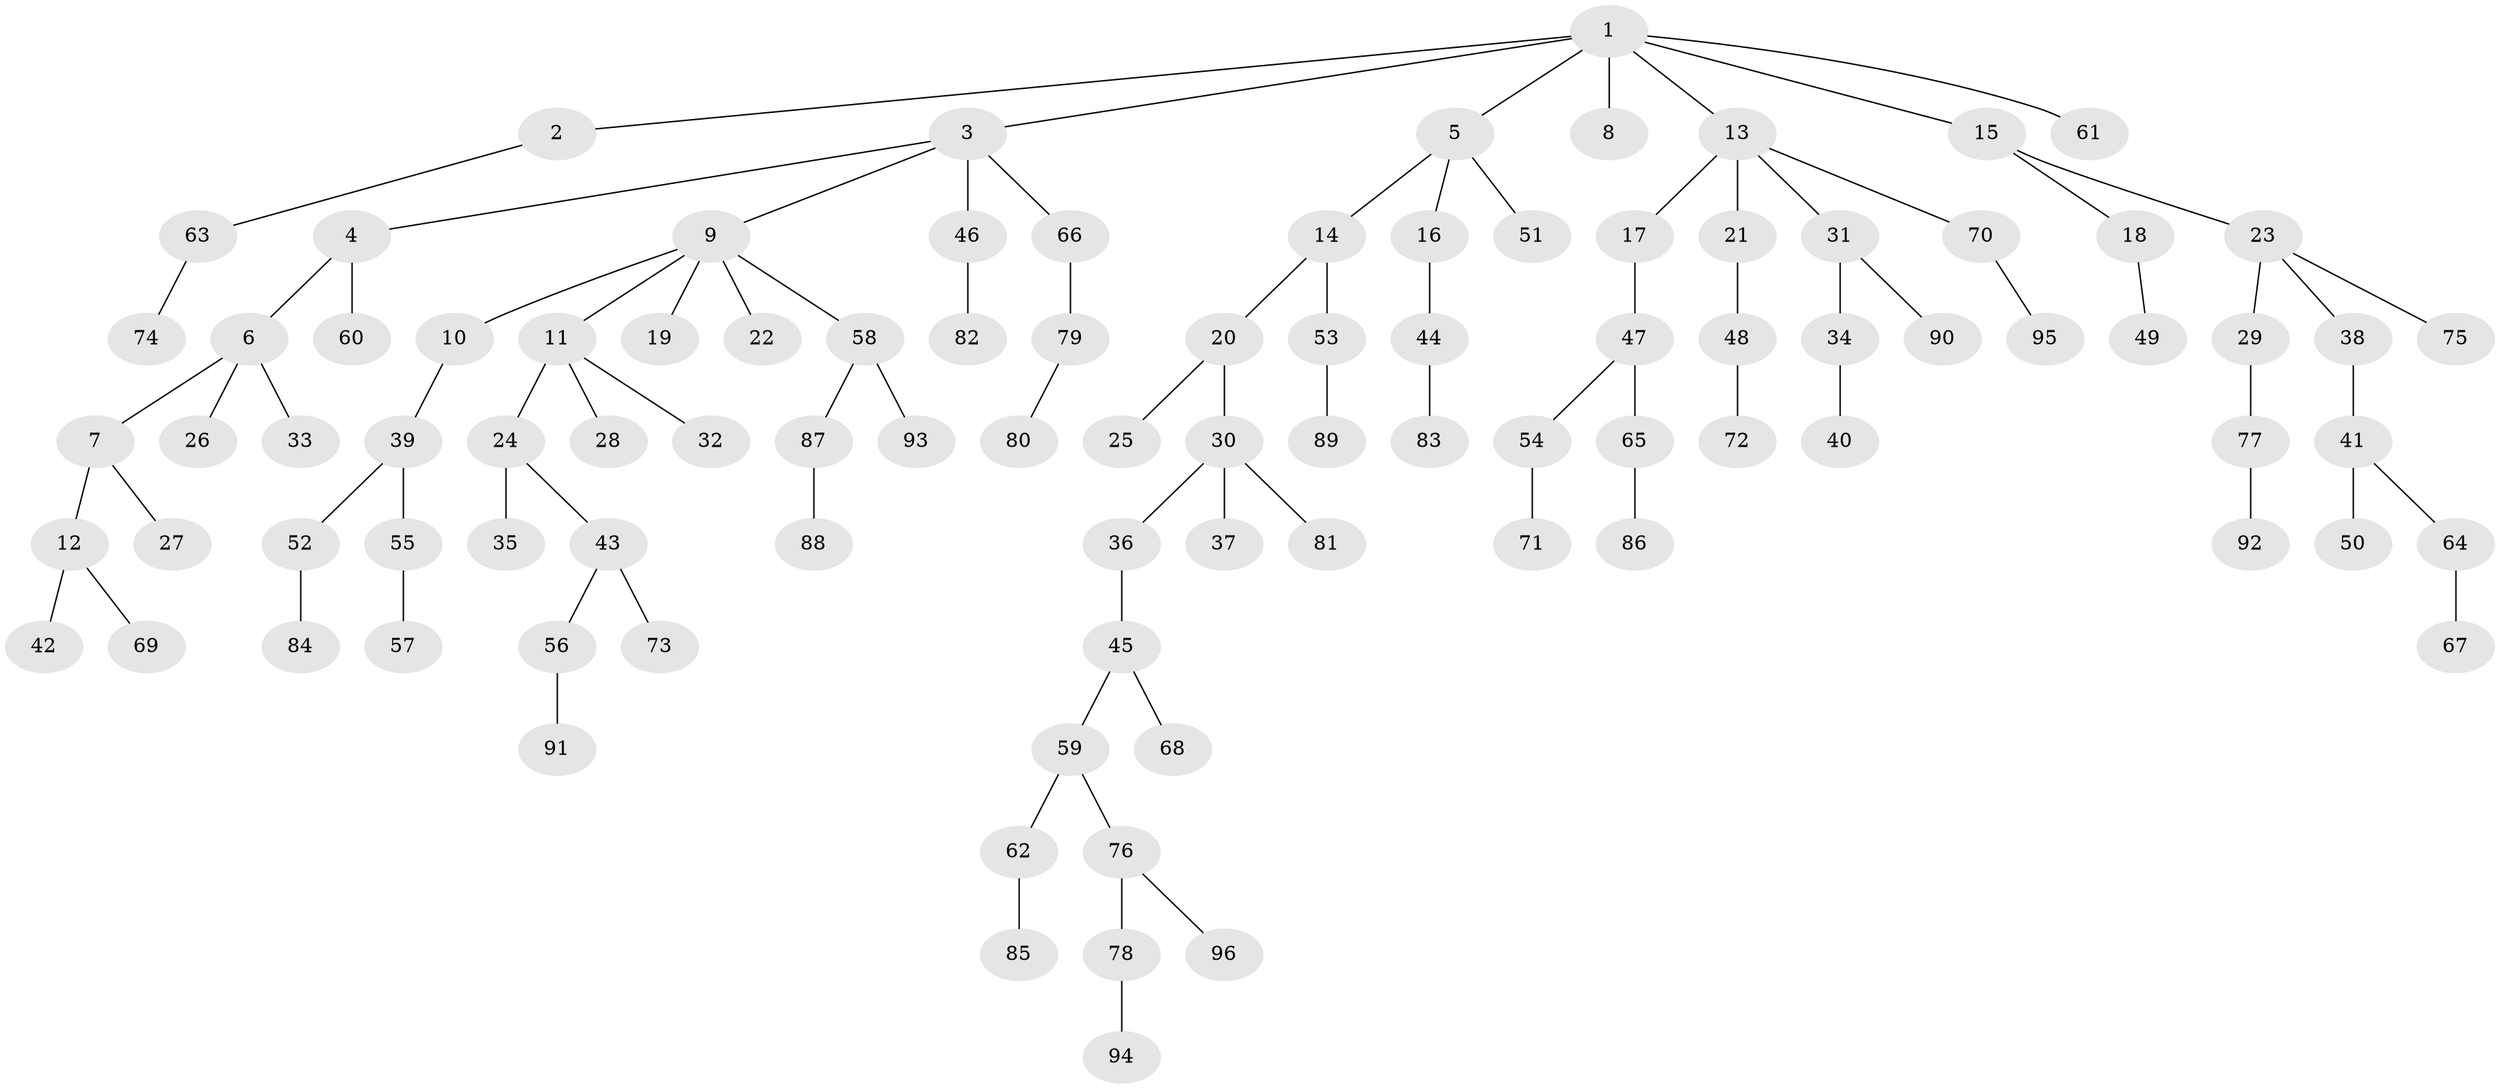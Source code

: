// coarse degree distribution, {9: 0.015384615384615385, 2: 0.26153846153846155, 5: 0.046153846153846156, 3: 0.09230769230769231, 1: 0.5230769230769231, 6: 0.015384615384615385, 4: 0.046153846153846156}
// Generated by graph-tools (version 1.1) at 2025/42/03/06/25 10:42:03]
// undirected, 96 vertices, 95 edges
graph export_dot {
graph [start="1"]
  node [color=gray90,style=filled];
  1;
  2;
  3;
  4;
  5;
  6;
  7;
  8;
  9;
  10;
  11;
  12;
  13;
  14;
  15;
  16;
  17;
  18;
  19;
  20;
  21;
  22;
  23;
  24;
  25;
  26;
  27;
  28;
  29;
  30;
  31;
  32;
  33;
  34;
  35;
  36;
  37;
  38;
  39;
  40;
  41;
  42;
  43;
  44;
  45;
  46;
  47;
  48;
  49;
  50;
  51;
  52;
  53;
  54;
  55;
  56;
  57;
  58;
  59;
  60;
  61;
  62;
  63;
  64;
  65;
  66;
  67;
  68;
  69;
  70;
  71;
  72;
  73;
  74;
  75;
  76;
  77;
  78;
  79;
  80;
  81;
  82;
  83;
  84;
  85;
  86;
  87;
  88;
  89;
  90;
  91;
  92;
  93;
  94;
  95;
  96;
  1 -- 2;
  1 -- 3;
  1 -- 5;
  1 -- 8;
  1 -- 13;
  1 -- 15;
  1 -- 61;
  2 -- 63;
  3 -- 4;
  3 -- 9;
  3 -- 46;
  3 -- 66;
  4 -- 6;
  4 -- 60;
  5 -- 14;
  5 -- 16;
  5 -- 51;
  6 -- 7;
  6 -- 26;
  6 -- 33;
  7 -- 12;
  7 -- 27;
  9 -- 10;
  9 -- 11;
  9 -- 19;
  9 -- 22;
  9 -- 58;
  10 -- 39;
  11 -- 24;
  11 -- 28;
  11 -- 32;
  12 -- 42;
  12 -- 69;
  13 -- 17;
  13 -- 21;
  13 -- 31;
  13 -- 70;
  14 -- 20;
  14 -- 53;
  15 -- 18;
  15 -- 23;
  16 -- 44;
  17 -- 47;
  18 -- 49;
  20 -- 25;
  20 -- 30;
  21 -- 48;
  23 -- 29;
  23 -- 38;
  23 -- 75;
  24 -- 35;
  24 -- 43;
  29 -- 77;
  30 -- 36;
  30 -- 37;
  30 -- 81;
  31 -- 34;
  31 -- 90;
  34 -- 40;
  36 -- 45;
  38 -- 41;
  39 -- 52;
  39 -- 55;
  41 -- 50;
  41 -- 64;
  43 -- 56;
  43 -- 73;
  44 -- 83;
  45 -- 59;
  45 -- 68;
  46 -- 82;
  47 -- 54;
  47 -- 65;
  48 -- 72;
  52 -- 84;
  53 -- 89;
  54 -- 71;
  55 -- 57;
  56 -- 91;
  58 -- 87;
  58 -- 93;
  59 -- 62;
  59 -- 76;
  62 -- 85;
  63 -- 74;
  64 -- 67;
  65 -- 86;
  66 -- 79;
  70 -- 95;
  76 -- 78;
  76 -- 96;
  77 -- 92;
  78 -- 94;
  79 -- 80;
  87 -- 88;
}
